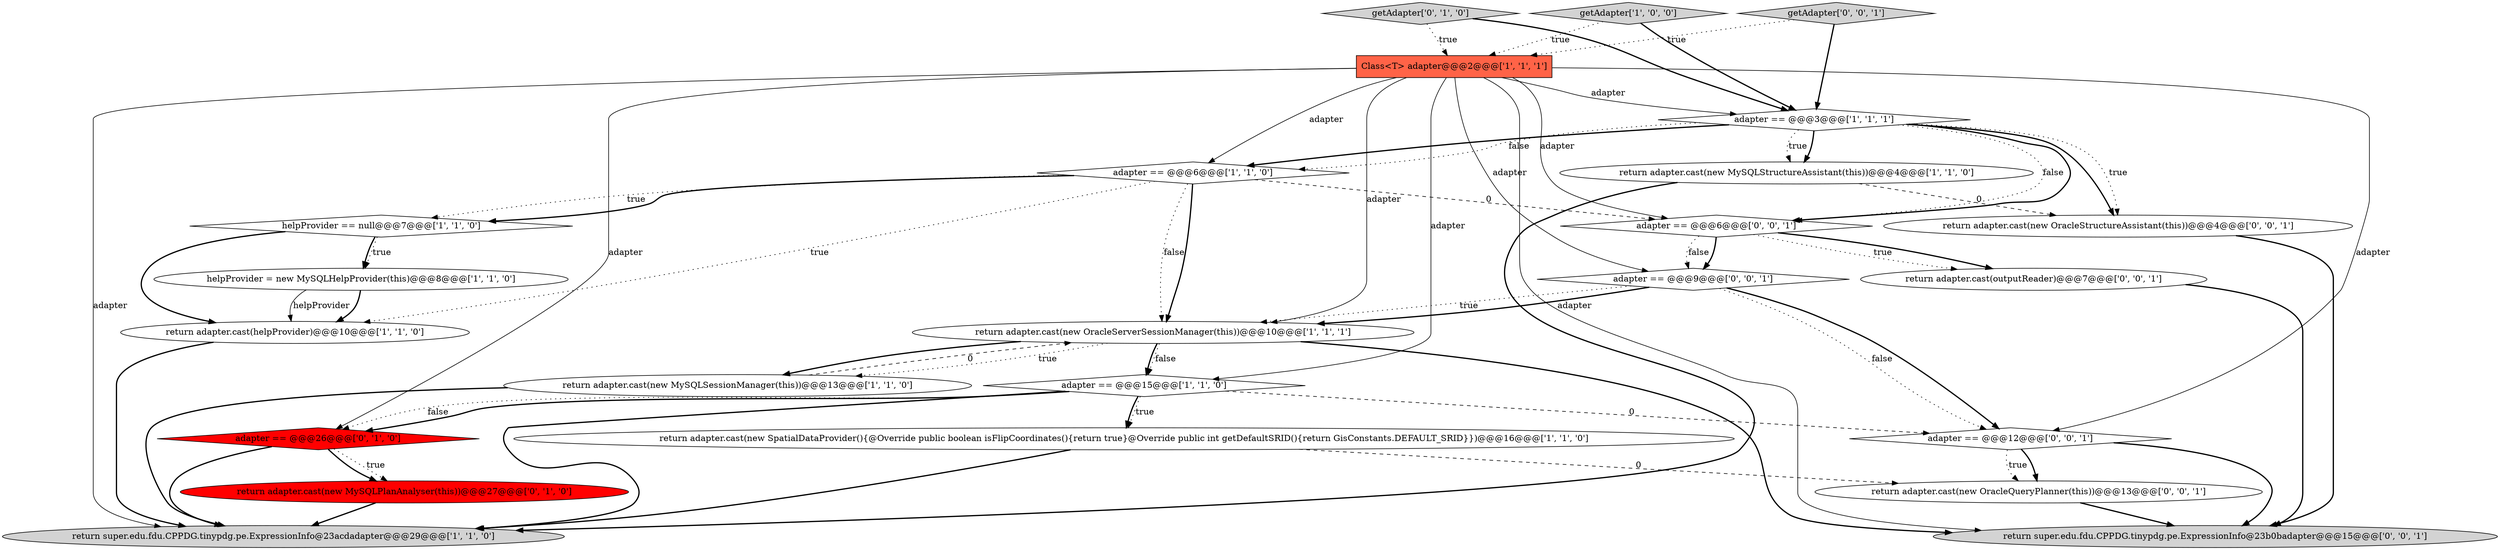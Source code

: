 digraph {
9 [style = filled, label = "adapter == @@@3@@@['1', '1', '1']", fillcolor = white, shape = diamond image = "AAA0AAABBB1BBB"];
14 [style = filled, label = "adapter == @@@26@@@['0', '1', '0']", fillcolor = red, shape = diamond image = "AAA1AAABBB2BBB"];
15 [style = filled, label = "getAdapter['0', '1', '0']", fillcolor = lightgray, shape = diamond image = "AAA0AAABBB2BBB"];
3 [style = filled, label = "adapter == @@@6@@@['1', '1', '0']", fillcolor = white, shape = diamond image = "AAA0AAABBB1BBB"];
16 [style = filled, label = "return adapter.cast(new OracleQueryPlanner(this))@@@13@@@['0', '0', '1']", fillcolor = white, shape = ellipse image = "AAA0AAABBB3BBB"];
10 [style = filled, label = "return adapter.cast(new MySQLStructureAssistant(this))@@@4@@@['1', '1', '0']", fillcolor = white, shape = ellipse image = "AAA0AAABBB1BBB"];
17 [style = filled, label = "adapter == @@@6@@@['0', '0', '1']", fillcolor = white, shape = diamond image = "AAA0AAABBB3BBB"];
0 [style = filled, label = "return adapter.cast(helpProvider)@@@10@@@['1', '1', '0']", fillcolor = white, shape = ellipse image = "AAA0AAABBB1BBB"];
13 [style = filled, label = "return adapter.cast(new MySQLPlanAnalyser(this))@@@27@@@['0', '1', '0']", fillcolor = red, shape = ellipse image = "AAA1AAABBB2BBB"];
7 [style = filled, label = "return adapter.cast(new SpatialDataProvider(){@Override public boolean isFlipCoordinates(){return true}@Override public int getDefaultSRID(){return GisConstants.DEFAULT_SRID}})@@@16@@@['1', '1', '0']", fillcolor = white, shape = ellipse image = "AAA0AAABBB1BBB"];
20 [style = filled, label = "adapter == @@@12@@@['0', '0', '1']", fillcolor = white, shape = diamond image = "AAA0AAABBB3BBB"];
23 [style = filled, label = "return adapter.cast(outputReader)@@@7@@@['0', '0', '1']", fillcolor = white, shape = ellipse image = "AAA0AAABBB3BBB"];
2 [style = filled, label = "adapter == @@@15@@@['1', '1', '0']", fillcolor = white, shape = diamond image = "AAA0AAABBB1BBB"];
8 [style = filled, label = "return adapter.cast(new OracleServerSessionManager(this))@@@10@@@['1', '1', '1']", fillcolor = white, shape = ellipse image = "AAA0AAABBB1BBB"];
19 [style = filled, label = "getAdapter['0', '0', '1']", fillcolor = lightgray, shape = diamond image = "AAA0AAABBB3BBB"];
1 [style = filled, label = "helpProvider == null@@@7@@@['1', '1', '0']", fillcolor = white, shape = diamond image = "AAA0AAABBB1BBB"];
4 [style = filled, label = "return adapter.cast(new MySQLSessionManager(this))@@@13@@@['1', '1', '0']", fillcolor = white, shape = ellipse image = "AAA0AAABBB1BBB"];
18 [style = filled, label = "adapter == @@@9@@@['0', '0', '1']", fillcolor = white, shape = diamond image = "AAA0AAABBB3BBB"];
21 [style = filled, label = "return super.edu.fdu.CPPDG.tinypdg.pe.ExpressionInfo@23b0badapter@@@15@@@['0', '0', '1']", fillcolor = lightgray, shape = ellipse image = "AAA0AAABBB3BBB"];
5 [style = filled, label = "getAdapter['1', '0', '0']", fillcolor = lightgray, shape = diamond image = "AAA0AAABBB1BBB"];
22 [style = filled, label = "return adapter.cast(new OracleStructureAssistant(this))@@@4@@@['0', '0', '1']", fillcolor = white, shape = ellipse image = "AAA0AAABBB3BBB"];
6 [style = filled, label = "helpProvider = new MySQLHelpProvider(this)@@@8@@@['1', '1', '0']", fillcolor = white, shape = ellipse image = "AAA0AAABBB1BBB"];
11 [style = filled, label = "return super.edu.fdu.CPPDG.tinypdg.pe.ExpressionInfo@23acdadapter@@@29@@@['1', '1', '0']", fillcolor = lightgray, shape = ellipse image = "AAA0AAABBB1BBB"];
12 [style = filled, label = "Class<T> adapter@@@2@@@['1', '1', '1']", fillcolor = tomato, shape = box image = "AAA0AAABBB1BBB"];
9->22 [style = bold, label=""];
7->11 [style = bold, label=""];
3->17 [style = dashed, label="0"];
2->20 [style = dashed, label="0"];
3->1 [style = bold, label=""];
5->9 [style = bold, label=""];
2->14 [style = dotted, label="false"];
7->16 [style = dashed, label="0"];
12->14 [style = solid, label="adapter"];
9->3 [style = dotted, label="false"];
9->17 [style = dotted, label="false"];
22->21 [style = bold, label=""];
19->12 [style = dotted, label="true"];
0->11 [style = bold, label=""];
9->17 [style = bold, label=""];
18->8 [style = dotted, label="true"];
6->0 [style = bold, label=""];
1->0 [style = bold, label=""];
18->20 [style = dotted, label="false"];
5->12 [style = dotted, label="true"];
9->10 [style = bold, label=""];
10->22 [style = dashed, label="0"];
3->8 [style = dotted, label="false"];
13->11 [style = bold, label=""];
8->4 [style = dotted, label="true"];
8->2 [style = dotted, label="false"];
14->13 [style = dotted, label="true"];
12->2 [style = solid, label="adapter"];
17->23 [style = dotted, label="true"];
17->23 [style = bold, label=""];
20->21 [style = bold, label=""];
12->3 [style = solid, label="adapter"];
18->20 [style = bold, label=""];
1->6 [style = bold, label=""];
12->9 [style = solid, label="adapter"];
20->16 [style = bold, label=""];
8->2 [style = bold, label=""];
12->18 [style = solid, label="adapter"];
23->21 [style = bold, label=""];
19->9 [style = bold, label=""];
15->9 [style = bold, label=""];
16->21 [style = bold, label=""];
2->7 [style = dotted, label="true"];
3->8 [style = bold, label=""];
12->17 [style = solid, label="adapter"];
2->14 [style = bold, label=""];
17->18 [style = bold, label=""];
4->8 [style = dashed, label="0"];
3->0 [style = dotted, label="true"];
17->18 [style = dotted, label="false"];
15->12 [style = dotted, label="true"];
9->3 [style = bold, label=""];
12->20 [style = solid, label="adapter"];
1->6 [style = dotted, label="true"];
8->21 [style = bold, label=""];
18->8 [style = bold, label=""];
12->8 [style = solid, label="adapter"];
8->4 [style = bold, label=""];
2->7 [style = bold, label=""];
14->13 [style = bold, label=""];
12->21 [style = solid, label="adapter"];
4->11 [style = bold, label=""];
9->22 [style = dotted, label="true"];
9->10 [style = dotted, label="true"];
14->11 [style = bold, label=""];
3->1 [style = dotted, label="true"];
2->11 [style = bold, label=""];
12->11 [style = solid, label="adapter"];
6->0 [style = solid, label="helpProvider"];
20->16 [style = dotted, label="true"];
10->11 [style = bold, label=""];
}
